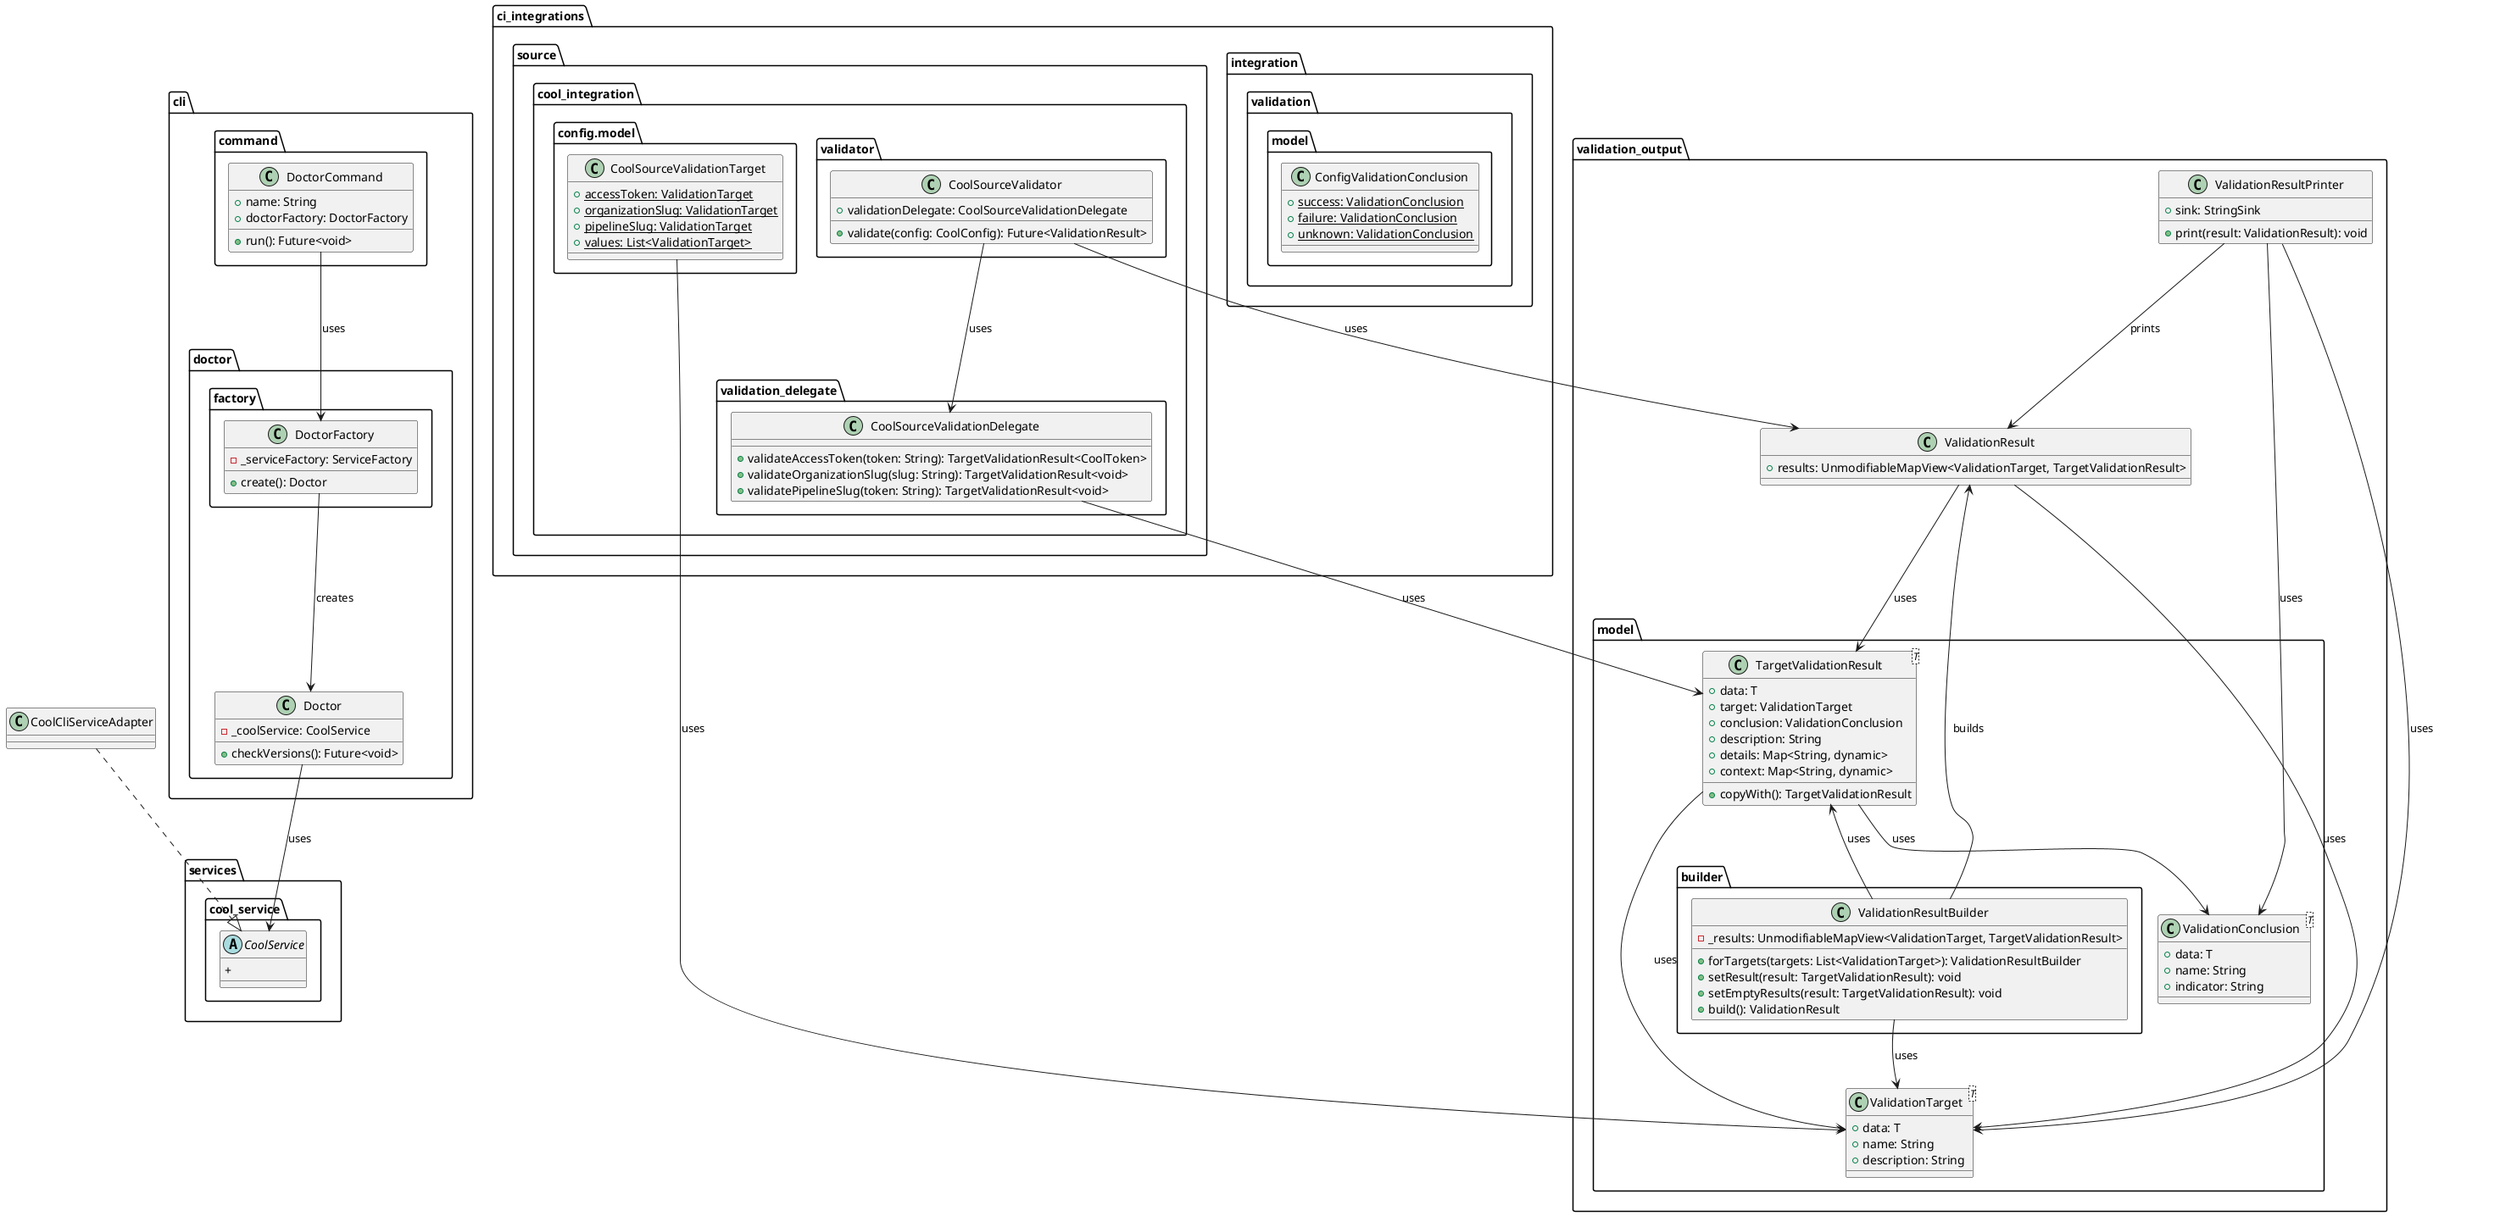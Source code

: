 @startuml code_reuse_across_metrics_cli_and_ci_integrations

package cli {
    package command {
        class DoctorCommand {
            + name: String
            + doctorFactory: DoctorFactory

            + run(): Future<void>
        }
    }

    package doctor {
        package factory as doctor_factory {
            class DoctorFactory {
                - _serviceFactory: ServiceFactory

                + create(): Doctor
            }
        }

        class Doctor {
            - _coolService: CoolService

            + checkVersions(): Future<void>
        }
    }
}

package services.cool_service {
    abstract class CoolService {
        +
    }
}

package validation_output {
    package model {
        package builder {
            class ValidationResultBuilder {
                - _results: UnmodifiableMapView<ValidationTarget, TargetValidationResult>

                + forTargets(targets: List<ValidationTarget>): ValidationResultBuilder
                + setResult(result: TargetValidationResult): void
                + setEmptyResults(result: TargetValidationResult): void
                + build(): ValidationResult
            }
        }

        class ValidationTarget<T> {
            + data: T
            + name: String
            + description: String
        }

        class ValidationConclusion<T> {
            + data: T
            + name: String
            + indicator: String
        }

        class TargetValidationResult<T> {
            + data: T
            + target: ValidationTarget
            + conclusion: ValidationConclusion
            + description: String
            + details: Map<String, dynamic>
            + context: Map<String, dynamic>

            + copyWith(): TargetValidationResult
        }
    }

    class ValidationResult{
        + results: UnmodifiableMapView<ValidationTarget, TargetValidationResult>
    }

    class ValidationResultPrinter{
        + sink: StringSink

        + print(result: ValidationResult): void
    }
}

package ci_integrations {
    package integration.validation.model {
        class ConfigValidationConclusion {
            + {static} success: ValidationConclusion
            + {static} failure: ValidationConclusion
            + {static} unknown: ValidationConclusion
        }
    }

    package source.cool_integration {
        package config.model as cool_integration_config_model {
            class CoolSourceValidationTarget {
                + {static} accessToken: ValidationTarget
                + {static} organizationSlug: ValidationTarget
                + {static} pipelineSlug: ValidationTarget
                + {static} values: List<ValidationTarget>
            }
        }

        package validation_delegate {
            class CoolSourceValidationDelegate {
                + validateAccessToken(token: String): TargetValidationResult<CoolToken>
                + validateOrganizationSlug(slug: String): TargetValidationResult<void>
                + validatePipelineSlug(token: String): TargetValidationResult<void>
            }
        }

        package validator {
            class CoolSourceValidator {
                + validationDelegate: CoolSourceValidationDelegate

                + validate(config: CoolConfig): Future<ValidationResult>
            }
        }
    }
}



TargetValidationResult --> ValidationTarget : uses
TargetValidationResult --> ValidationConclusion : uses

ValidationResult --> TargetValidationResult : uses
ValidationResult --> ValidationTarget : uses

ValidationResultBuilder -up-> ValidationResult : builds
ValidationResultBuilder --> ValidationTarget : uses
ValidationResultBuilder -up-> TargetValidationResult : uses

ValidationResultPrinter --> ValidationConclusion : uses
ValidationResultPrinter --> ValidationTarget : uses
ValidationResultPrinter --> ValidationResult : prints

DoctorCommand --> DoctorFactory : uses
DoctorFactory --> Doctor : creates
Doctor --> CoolService : uses

CoolCliServiceAdapter ..|> CoolService

CoolSourceValidator --> CoolSourceValidationDelegate : uses
CoolSourceValidator --> ValidationResult : uses

CoolSourceValidationDelegate --> TargetValidationResult : uses

CoolSourceValidationTarget --> ValidationTarget : uses

@enduml
